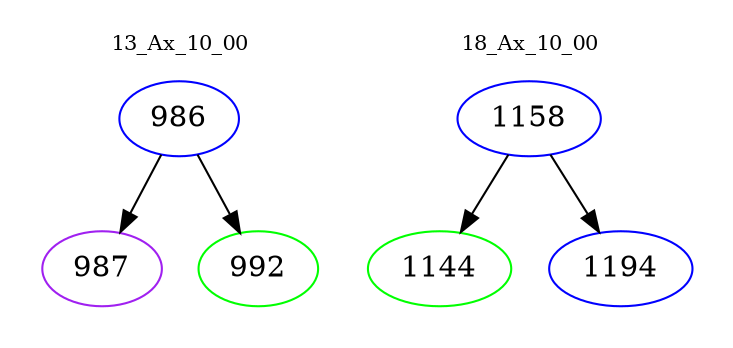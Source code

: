 digraph{
subgraph cluster_0 {
color = white
label = "13_Ax_10_00";
fontsize=10;
T0_986 [label="986", color="blue"]
T0_986 -> T0_987 [color="black"]
T0_987 [label="987", color="purple"]
T0_986 -> T0_992 [color="black"]
T0_992 [label="992", color="green"]
}
subgraph cluster_1 {
color = white
label = "18_Ax_10_00";
fontsize=10;
T1_1158 [label="1158", color="blue"]
T1_1158 -> T1_1144 [color="black"]
T1_1144 [label="1144", color="green"]
T1_1158 -> T1_1194 [color="black"]
T1_1194 [label="1194", color="blue"]
}
}
